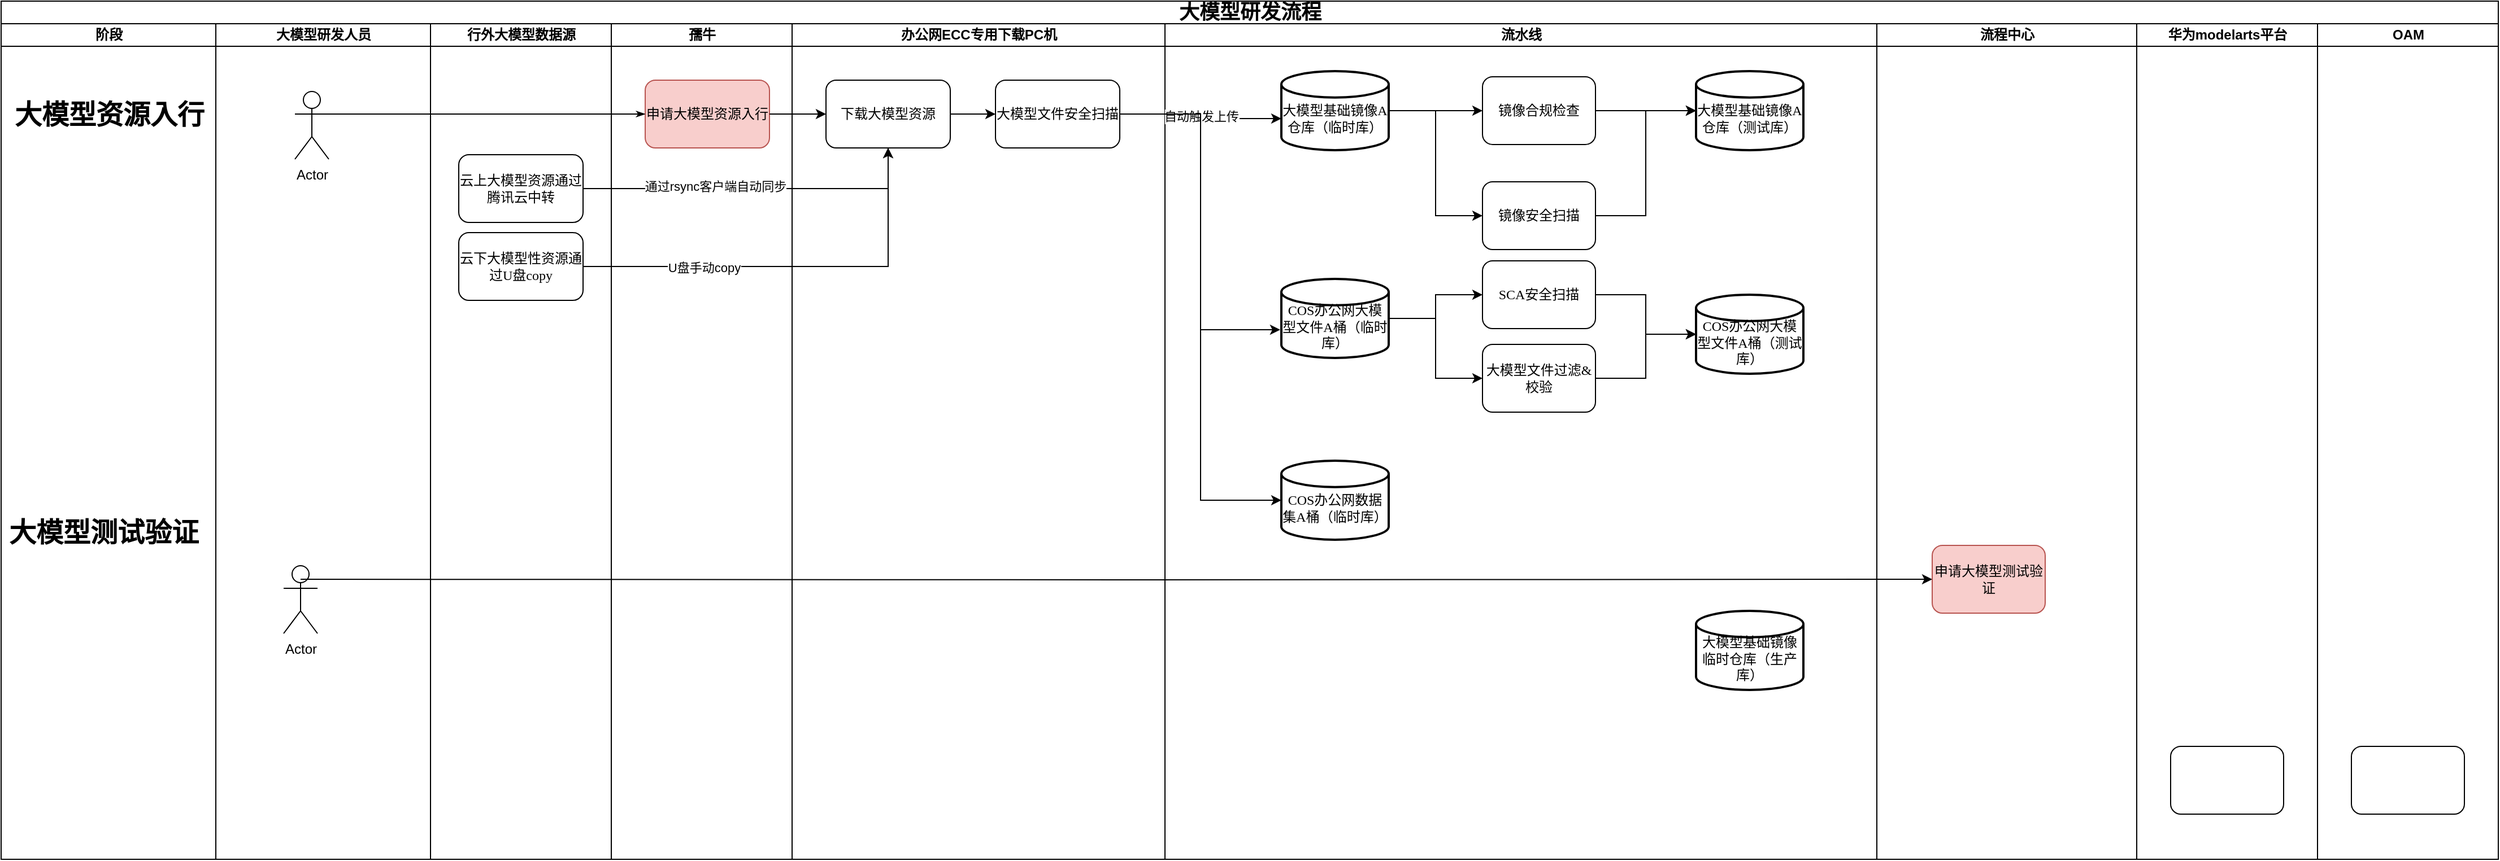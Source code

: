 <mxfile version="24.7.5">
  <diagram name="Page-1" id="74e2e168-ea6b-b213-b513-2b3c1d86103e">
    <mxGraphModel dx="1261" dy="1755" grid="1" gridSize="10" guides="1" tooltips="1" connect="1" arrows="1" fold="1" page="1" pageScale="1" pageWidth="1100" pageHeight="850" background="none" math="0" shadow="0">
      <root>
        <mxCell id="0" />
        <mxCell id="1" parent="0" />
        <mxCell id="77e6c97f196da883-1" value="&lt;font style=&quot;font-size: 18px;&quot;&gt;大模型研发流程&lt;/font&gt;" style="swimlane;html=1;childLayout=stackLayout;startSize=20;rounded=0;shadow=0;labelBackgroundColor=none;strokeWidth=1;fontFamily=Verdana;fontSize=8;align=center;" parent="1" vertex="1">
          <mxGeometry x="270" y="-130" width="2210" height="760" as="geometry" />
        </mxCell>
        <mxCell id="XLuVanogugk9uLcFc-F4-10" value="阶段" style="swimlane;html=1;startSize=20;" parent="77e6c97f196da883-1" vertex="1">
          <mxGeometry y="20" width="190" height="740" as="geometry">
            <mxRectangle y="20" width="40" height="730" as="alternateBounds" />
          </mxGeometry>
        </mxCell>
        <mxCell id="rp88k47jnL246jLWhkXU-3" value="&lt;h1 style=&quot;margin-top: 0px;&quot;&gt;大模型资源入行&lt;/h1&gt;" style="text;html=1;whiteSpace=wrap;overflow=hidden;rounded=0;" vertex="1" parent="XLuVanogugk9uLcFc-F4-10">
          <mxGeometry x="10" y="60" width="180" height="120" as="geometry" />
        </mxCell>
        <mxCell id="rp88k47jnL246jLWhkXU-6" value="&lt;h1 style=&quot;margin-top: 0px;&quot;&gt;大模型测试验证&lt;/h1&gt;" style="text;html=1;whiteSpace=wrap;overflow=hidden;rounded=0;" vertex="1" parent="XLuVanogugk9uLcFc-F4-10">
          <mxGeometry x="5" y="430" width="180" height="120" as="geometry" />
        </mxCell>
        <mxCell id="rp88k47jnL246jLWhkXU-1" value="大模型研发人员" style="swimlane;html=1;startSize=20;" vertex="1" parent="77e6c97f196da883-1">
          <mxGeometry x="190" y="20" width="190" height="740" as="geometry">
            <mxRectangle y="20" width="40" height="730" as="alternateBounds" />
          </mxGeometry>
        </mxCell>
        <mxCell id="XLuVanogugk9uLcFc-F4-15" value="Actor" style="shape=umlActor;verticalLabelPosition=bottom;verticalAlign=top;html=1;outlineConnect=0;" parent="rp88k47jnL246jLWhkXU-1" vertex="1">
          <mxGeometry x="70" y="60" width="30" height="60" as="geometry" />
        </mxCell>
        <mxCell id="rp88k47jnL246jLWhkXU-9" value="Actor" style="shape=umlActor;verticalLabelPosition=bottom;verticalAlign=top;html=1;outlineConnect=0;" vertex="1" parent="rp88k47jnL246jLWhkXU-1">
          <mxGeometry x="60" y="480" width="30" height="60" as="geometry" />
        </mxCell>
        <mxCell id="77e6c97f196da883-2" value="行外大模型数据源" style="swimlane;html=1;startSize=20;" parent="77e6c97f196da883-1" vertex="1">
          <mxGeometry x="380" y="20" width="160" height="740" as="geometry">
            <mxRectangle y="20" width="40" height="730" as="alternateBounds" />
          </mxGeometry>
        </mxCell>
        <mxCell id="XLuVanogugk9uLcFc-F4-23" value="&lt;span style=&quot;font-size: 12px;&quot;&gt;云上大模型资源通过腾讯云中转&lt;/span&gt;" style="rounded=1;whiteSpace=wrap;html=1;shadow=0;labelBackgroundColor=none;strokeWidth=1;fontFamily=Verdana;fontSize=8;align=center;" parent="77e6c97f196da883-2" vertex="1">
          <mxGeometry x="25" y="116" width="110" height="60" as="geometry" />
        </mxCell>
        <mxCell id="XLuVanogugk9uLcFc-F4-25" value="&lt;span style=&quot;font-size: 12px;&quot;&gt;云下大模型性资源通过U盘copy&lt;/span&gt;" style="rounded=1;whiteSpace=wrap;html=1;shadow=0;labelBackgroundColor=none;strokeWidth=1;fontFamily=Verdana;fontSize=8;align=center;" parent="77e6c97f196da883-2" vertex="1">
          <mxGeometry x="25" y="185" width="110" height="60" as="geometry" />
        </mxCell>
        <mxCell id="77e6c97f196da883-3" value="孺牛" style="swimlane;html=1;startSize=20;" parent="77e6c97f196da883-1" vertex="1">
          <mxGeometry x="540" y="20" width="160" height="740" as="geometry" />
        </mxCell>
        <mxCell id="XLuVanogugk9uLcFc-F4-18" value="&lt;font style=&quot;font-size: 12px;&quot;&gt;申请大模型资源入行&lt;/font&gt;" style="rounded=1;whiteSpace=wrap;html=1;shadow=0;labelBackgroundColor=none;strokeWidth=1;fontFamily=Verdana;fontSize=8;align=center;fillColor=#f8cecc;strokeColor=#b85450;" parent="77e6c97f196da883-3" vertex="1">
          <mxGeometry x="30" y="50" width="110" height="60" as="geometry" />
        </mxCell>
        <mxCell id="77e6c97f196da883-4" value="办公网ECC专用下载PC机" style="swimlane;html=1;startSize=20;align=center;" parent="77e6c97f196da883-1" vertex="1">
          <mxGeometry x="700" y="20" width="330" height="740" as="geometry" />
        </mxCell>
        <mxCell id="XLuVanogugk9uLcFc-F4-30" style="edgeStyle=orthogonalEdgeStyle;rounded=0;orthogonalLoop=1;jettySize=auto;html=1;exitX=1;exitY=0.5;exitDx=0;exitDy=0;entryX=0;entryY=0.5;entryDx=0;entryDy=0;" parent="77e6c97f196da883-4" source="XLuVanogugk9uLcFc-F4-21" target="XLuVanogugk9uLcFc-F4-29" edge="1">
          <mxGeometry relative="1" as="geometry" />
        </mxCell>
        <mxCell id="XLuVanogugk9uLcFc-F4-21" value="&lt;font style=&quot;font-size: 12px;&quot;&gt;下载大模型资源&lt;/font&gt;" style="rounded=1;whiteSpace=wrap;html=1;shadow=0;labelBackgroundColor=none;strokeWidth=1;fontFamily=Verdana;fontSize=8;align=center;" parent="77e6c97f196da883-4" vertex="1">
          <mxGeometry x="30" y="50" width="110" height="60" as="geometry" />
        </mxCell>
        <mxCell id="XLuVanogugk9uLcFc-F4-29" value="&lt;font style=&quot;font-size: 12px;&quot;&gt;大模型文件安全扫描&lt;/font&gt;" style="rounded=1;whiteSpace=wrap;html=1;shadow=0;labelBackgroundColor=none;strokeWidth=1;fontFamily=Verdana;fontSize=8;align=center;" parent="77e6c97f196da883-4" vertex="1">
          <mxGeometry x="180" y="50" width="110" height="60" as="geometry" />
        </mxCell>
        <mxCell id="77e6c97f196da883-6" value="流水线" style="swimlane;html=1;startSize=20;" parent="77e6c97f196da883-1" vertex="1">
          <mxGeometry x="1030" y="20" width="630" height="740" as="geometry" />
        </mxCell>
        <mxCell id="XLuVanogugk9uLcFc-F4-50" style="edgeStyle=orthogonalEdgeStyle;rounded=0;orthogonalLoop=1;jettySize=auto;html=1;exitX=1;exitY=0.5;exitDx=0;exitDy=0;exitPerimeter=0;entryX=0;entryY=0.5;entryDx=0;entryDy=0;" parent="77e6c97f196da883-6" source="XLuVanogugk9uLcFc-F4-42" target="XLuVanogugk9uLcFc-F4-48" edge="1">
          <mxGeometry relative="1" as="geometry" />
        </mxCell>
        <mxCell id="XLuVanogugk9uLcFc-F4-51" style="edgeStyle=orthogonalEdgeStyle;rounded=0;orthogonalLoop=1;jettySize=auto;html=1;exitX=1;exitY=0.5;exitDx=0;exitDy=0;exitPerimeter=0;entryX=0;entryY=0.5;entryDx=0;entryDy=0;" parent="77e6c97f196da883-6" source="XLuVanogugk9uLcFc-F4-42" target="XLuVanogugk9uLcFc-F4-49" edge="1">
          <mxGeometry relative="1" as="geometry" />
        </mxCell>
        <mxCell id="XLuVanogugk9uLcFc-F4-42" value="&lt;div&gt;&lt;br&gt;&lt;/div&gt;&lt;span style=&quot;font-family: Verdana;&quot;&gt;大模型基础镜像A仓库（临时库）&lt;/span&gt;" style="strokeWidth=2;html=1;shape=mxgraph.flowchart.database;whiteSpace=wrap;" parent="77e6c97f196da883-6" vertex="1">
          <mxGeometry x="103" y="42" width="95" height="70" as="geometry" />
        </mxCell>
        <mxCell id="XLuVanogugk9uLcFc-F4-57" style="edgeStyle=orthogonalEdgeStyle;rounded=0;orthogonalLoop=1;jettySize=auto;html=1;exitX=1;exitY=0.5;exitDx=0;exitDy=0;exitPerimeter=0;" parent="77e6c97f196da883-6" source="XLuVanogugk9uLcFc-F4-43" target="XLuVanogugk9uLcFc-F4-55" edge="1">
          <mxGeometry relative="1" as="geometry" />
        </mxCell>
        <mxCell id="XLuVanogugk9uLcFc-F4-58" style="edgeStyle=orthogonalEdgeStyle;rounded=0;orthogonalLoop=1;jettySize=auto;html=1;exitX=1;exitY=0.5;exitDx=0;exitDy=0;exitPerimeter=0;entryX=0;entryY=0.5;entryDx=0;entryDy=0;" parent="77e6c97f196da883-6" source="XLuVanogugk9uLcFc-F4-43" target="XLuVanogugk9uLcFc-F4-56" edge="1">
          <mxGeometry relative="1" as="geometry" />
        </mxCell>
        <mxCell id="XLuVanogugk9uLcFc-F4-43" value="&lt;span style=&quot;font-family: Verdana;&quot;&gt;&lt;br class=&quot;Apple-interchange-newline&quot;&gt;COS办公网大模型文件A桶&lt;/span&gt;&lt;span style=&quot;background-color: initial; font-family: Verdana;&quot;&gt;（临时库）&lt;/span&gt;" style="strokeWidth=2;html=1;shape=mxgraph.flowchart.database;whiteSpace=wrap;" parent="77e6c97f196da883-6" vertex="1">
          <mxGeometry x="103" y="226" width="95" height="70" as="geometry" />
        </mxCell>
        <mxCell id="XLuVanogugk9uLcFc-F4-45" value="&lt;div&gt;&lt;span style=&quot;font-family: Verdana; background-color: initial;&quot;&gt;&lt;br&gt;&lt;/span&gt;&lt;/div&gt;&lt;span style=&quot;font-family: Verdana; background-color: initial;&quot;&gt;COS办公网数据集A桶（临时库）&lt;/span&gt;" style="strokeWidth=2;html=1;shape=mxgraph.flowchart.database;whiteSpace=wrap;" parent="77e6c97f196da883-6" vertex="1">
          <mxGeometry x="103" y="387" width="95" height="70" as="geometry" />
        </mxCell>
        <mxCell id="XLuVanogugk9uLcFc-F4-53" style="edgeStyle=orthogonalEdgeStyle;rounded=0;orthogonalLoop=1;jettySize=auto;html=1;exitX=1;exitY=0.5;exitDx=0;exitDy=0;" parent="77e6c97f196da883-6" source="XLuVanogugk9uLcFc-F4-48" target="XLuVanogugk9uLcFc-F4-52" edge="1">
          <mxGeometry relative="1" as="geometry" />
        </mxCell>
        <mxCell id="XLuVanogugk9uLcFc-F4-48" value="&lt;span style=&quot;font-size: 12px;&quot;&gt;镜像合规检查&lt;/span&gt;" style="rounded=1;whiteSpace=wrap;html=1;shadow=0;labelBackgroundColor=none;strokeWidth=1;fontFamily=Verdana;fontSize=8;align=center;" parent="77e6c97f196da883-6" vertex="1">
          <mxGeometry x="281" y="47" width="100" height="60" as="geometry" />
        </mxCell>
        <mxCell id="XLuVanogugk9uLcFc-F4-49" value="&lt;span style=&quot;font-size: 12px;&quot;&gt;镜像安全扫描&lt;/span&gt;" style="rounded=1;whiteSpace=wrap;html=1;shadow=0;labelBackgroundColor=none;strokeWidth=1;fontFamily=Verdana;fontSize=8;align=center;" parent="77e6c97f196da883-6" vertex="1">
          <mxGeometry x="281" y="140" width="100" height="60" as="geometry" />
        </mxCell>
        <mxCell id="XLuVanogugk9uLcFc-F4-52" value="&lt;div&gt;&lt;br&gt;&lt;/div&gt;&lt;span style=&quot;font-family: Verdana;&quot;&gt;大模型基础镜像A仓库（测试库）&lt;/span&gt;" style="strokeWidth=2;html=1;shape=mxgraph.flowchart.database;whiteSpace=wrap;" parent="77e6c97f196da883-6" vertex="1">
          <mxGeometry x="470" y="42" width="95" height="70" as="geometry" />
        </mxCell>
        <mxCell id="XLuVanogugk9uLcFc-F4-54" style="edgeStyle=orthogonalEdgeStyle;rounded=0;orthogonalLoop=1;jettySize=auto;html=1;exitX=1;exitY=0.5;exitDx=0;exitDy=0;entryX=0;entryY=0.5;entryDx=0;entryDy=0;entryPerimeter=0;" parent="77e6c97f196da883-6" source="XLuVanogugk9uLcFc-F4-49" target="XLuVanogugk9uLcFc-F4-52" edge="1">
          <mxGeometry relative="1" as="geometry" />
        </mxCell>
        <mxCell id="XLuVanogugk9uLcFc-F4-55" value="&lt;span style=&quot;font-size: 12px;&quot;&gt;SCA安全扫描&lt;/span&gt;" style="rounded=1;whiteSpace=wrap;html=1;shadow=0;labelBackgroundColor=none;strokeWidth=1;fontFamily=Verdana;fontSize=8;align=center;" parent="77e6c97f196da883-6" vertex="1">
          <mxGeometry x="281" y="210" width="100" height="60" as="geometry" />
        </mxCell>
        <mxCell id="XLuVanogugk9uLcFc-F4-56" value="&lt;span style=&quot;font-size: 12px;&quot;&gt;大模型文件过滤&amp;amp;校验&lt;/span&gt;" style="rounded=1;whiteSpace=wrap;html=1;shadow=0;labelBackgroundColor=none;strokeWidth=1;fontFamily=Verdana;fontSize=8;align=center;" parent="77e6c97f196da883-6" vertex="1">
          <mxGeometry x="281" y="284" width="100" height="60" as="geometry" />
        </mxCell>
        <mxCell id="XLuVanogugk9uLcFc-F4-59" value="&lt;span style=&quot;font-family: Verdana;&quot;&gt;&lt;br class=&quot;Apple-interchange-newline&quot;&gt;COS办公网大模型文件A桶&lt;/span&gt;&lt;span style=&quot;background-color: initial; font-family: Verdana;&quot;&gt;（测试库）&lt;/span&gt;" style="strokeWidth=2;html=1;shape=mxgraph.flowchart.database;whiteSpace=wrap;" parent="77e6c97f196da883-6" vertex="1">
          <mxGeometry x="470" y="240" width="95" height="70" as="geometry" />
        </mxCell>
        <mxCell id="XLuVanogugk9uLcFc-F4-60" style="edgeStyle=orthogonalEdgeStyle;rounded=0;orthogonalLoop=1;jettySize=auto;html=1;exitX=1;exitY=0.5;exitDx=0;exitDy=0;entryX=0;entryY=0.5;entryDx=0;entryDy=0;entryPerimeter=0;" parent="77e6c97f196da883-6" source="XLuVanogugk9uLcFc-F4-55" target="XLuVanogugk9uLcFc-F4-59" edge="1">
          <mxGeometry relative="1" as="geometry" />
        </mxCell>
        <mxCell id="XLuVanogugk9uLcFc-F4-61" style="edgeStyle=orthogonalEdgeStyle;rounded=0;orthogonalLoop=1;jettySize=auto;html=1;exitX=1;exitY=0.5;exitDx=0;exitDy=0;entryX=0;entryY=0.5;entryDx=0;entryDy=0;entryPerimeter=0;" parent="77e6c97f196da883-6" source="XLuVanogugk9uLcFc-F4-56" target="XLuVanogugk9uLcFc-F4-59" edge="1">
          <mxGeometry relative="1" as="geometry" />
        </mxCell>
        <mxCell id="rp88k47jnL246jLWhkXU-14" value="&lt;div&gt;&lt;br&gt;&lt;/div&gt;&lt;span style=&quot;font-family: Verdana;&quot;&gt;大模型基础镜像临时仓库（生产库）&lt;/span&gt;" style="strokeWidth=2;html=1;shape=mxgraph.flowchart.database;whiteSpace=wrap;" vertex="1" parent="77e6c97f196da883-6">
          <mxGeometry x="470" y="520" width="95" height="70" as="geometry" />
        </mxCell>
        <mxCell id="rp88k47jnL246jLWhkXU-4" value="流程中心" style="swimlane;html=1;startSize=20;" vertex="1" parent="77e6c97f196da883-1">
          <mxGeometry x="1660" y="20" width="230" height="740" as="geometry" />
        </mxCell>
        <mxCell id="rp88k47jnL246jLWhkXU-5" value="&lt;font style=&quot;font-size: 12px;&quot;&gt;申请大模型测试验证&lt;/font&gt;" style="rounded=1;whiteSpace=wrap;html=1;shadow=0;labelBackgroundColor=none;strokeWidth=1;fontFamily=Verdana;fontSize=8;align=center;fillColor=#f8cecc;strokeColor=#b85450;" vertex="1" parent="rp88k47jnL246jLWhkXU-4">
          <mxGeometry x="49" y="462" width="100" height="60" as="geometry" />
        </mxCell>
        <mxCell id="77e6c97f196da883-7" value="华为modelarts平台" style="swimlane;html=1;startSize=20;" parent="77e6c97f196da883-1" vertex="1">
          <mxGeometry x="1890" y="20" width="160" height="740" as="geometry" />
        </mxCell>
        <mxCell id="77e6c97f196da883-24" value="" style="rounded=1;whiteSpace=wrap;html=1;shadow=0;labelBackgroundColor=none;strokeWidth=1;fontFamily=Verdana;fontSize=8;align=center;" parent="77e6c97f196da883-7" vertex="1">
          <mxGeometry x="30" y="640" width="100" height="60" as="geometry" />
        </mxCell>
        <mxCell id="XLuVanogugk9uLcFc-F4-1" value="OAM" style="swimlane;html=1;startSize=20;" parent="77e6c97f196da883-1" vertex="1">
          <mxGeometry x="2050" y="20" width="160" height="740" as="geometry" />
        </mxCell>
        <mxCell id="XLuVanogugk9uLcFc-F4-2" value="" style="rounded=1;whiteSpace=wrap;html=1;shadow=0;labelBackgroundColor=none;strokeWidth=1;fontFamily=Verdana;fontSize=8;align=center;" parent="XLuVanogugk9uLcFc-F4-1" vertex="1">
          <mxGeometry x="30" y="640" width="100" height="60" as="geometry" />
        </mxCell>
        <mxCell id="77e6c97f196da883-28" style="edgeStyle=orthogonalEdgeStyle;rounded=1;html=1;labelBackgroundColor=none;startArrow=none;startFill=0;startSize=5;endArrow=classicThin;endFill=1;endSize=5;jettySize=auto;orthogonalLoop=1;strokeWidth=1;fontFamily=Verdana;fontSize=8;exitX=1;exitY=0.333;exitDx=0;exitDy=0;exitPerimeter=0;entryX=0;entryY=0.5;entryDx=0;entryDy=0;" parent="77e6c97f196da883-1" source="XLuVanogugk9uLcFc-F4-15" target="XLuVanogugk9uLcFc-F4-18" edge="1">
          <mxGeometry relative="1" as="geometry">
            <mxPoint x="125" y="110" as="sourcePoint" />
            <mxPoint x="340" y="100" as="targetPoint" />
          </mxGeometry>
        </mxCell>
        <mxCell id="XLuVanogugk9uLcFc-F4-22" style="edgeStyle=orthogonalEdgeStyle;rounded=0;orthogonalLoop=1;jettySize=auto;html=1;exitX=1;exitY=0.5;exitDx=0;exitDy=0;" parent="77e6c97f196da883-1" source="XLuVanogugk9uLcFc-F4-18" target="XLuVanogugk9uLcFc-F4-21" edge="1">
          <mxGeometry relative="1" as="geometry" />
        </mxCell>
        <mxCell id="XLuVanogugk9uLcFc-F4-24" style="edgeStyle=orthogonalEdgeStyle;rounded=0;orthogonalLoop=1;jettySize=auto;html=1;exitX=1;exitY=0.5;exitDx=0;exitDy=0;" parent="77e6c97f196da883-1" source="XLuVanogugk9uLcFc-F4-23" target="XLuVanogugk9uLcFc-F4-21" edge="1">
          <mxGeometry relative="1" as="geometry" />
        </mxCell>
        <mxCell id="XLuVanogugk9uLcFc-F4-31" value="通过rsync客户端自动同步" style="edgeLabel;html=1;align=center;verticalAlign=middle;resizable=0;points=[];" parent="XLuVanogugk9uLcFc-F4-24" vertex="1" connectable="0">
          <mxGeometry x="-0.245" y="2" relative="1" as="geometry">
            <mxPoint x="1" as="offset" />
          </mxGeometry>
        </mxCell>
        <mxCell id="XLuVanogugk9uLcFc-F4-26" style="edgeStyle=orthogonalEdgeStyle;rounded=0;orthogonalLoop=1;jettySize=auto;html=1;exitX=1;exitY=0.5;exitDx=0;exitDy=0;entryX=0.5;entryY=1;entryDx=0;entryDy=0;" parent="77e6c97f196da883-1" source="XLuVanogugk9uLcFc-F4-25" target="XLuVanogugk9uLcFc-F4-21" edge="1">
          <mxGeometry relative="1" as="geometry" />
        </mxCell>
        <mxCell id="XLuVanogugk9uLcFc-F4-32" value="U盘手动copy" style="edgeLabel;html=1;align=center;verticalAlign=middle;resizable=0;points=[];" parent="XLuVanogugk9uLcFc-F4-26" vertex="1" connectable="0">
          <mxGeometry x="-0.432" y="-1" relative="1" as="geometry">
            <mxPoint as="offset" />
          </mxGeometry>
        </mxCell>
        <mxCell id="XLuVanogugk9uLcFc-F4-41" value="自动触发上传" style="edgeStyle=orthogonalEdgeStyle;rounded=0;orthogonalLoop=1;jettySize=auto;html=1;exitX=1;exitY=0.5;exitDx=0;exitDy=0;entryX=0;entryY=0.6;entryDx=0;entryDy=0;entryPerimeter=0;" parent="77e6c97f196da883-1" source="XLuVanogugk9uLcFc-F4-29" target="XLuVanogugk9uLcFc-F4-42" edge="1">
          <mxGeometry relative="1" as="geometry">
            <mxPoint x="840" y="100" as="targetPoint" />
          </mxGeometry>
        </mxCell>
        <mxCell id="XLuVanogugk9uLcFc-F4-44" style="edgeStyle=orthogonalEdgeStyle;rounded=0;orthogonalLoop=1;jettySize=auto;html=1;exitX=1;exitY=0.5;exitDx=0;exitDy=0;entryX=-0.011;entryY=0.643;entryDx=0;entryDy=0;entryPerimeter=0;" parent="77e6c97f196da883-1" source="XLuVanogugk9uLcFc-F4-29" target="XLuVanogugk9uLcFc-F4-43" edge="1">
          <mxGeometry relative="1" as="geometry" />
        </mxCell>
        <mxCell id="XLuVanogugk9uLcFc-F4-46" style="edgeStyle=orthogonalEdgeStyle;rounded=0;orthogonalLoop=1;jettySize=auto;html=1;exitX=1;exitY=0.5;exitDx=0;exitDy=0;entryX=0;entryY=0.5;entryDx=0;entryDy=0;entryPerimeter=0;" parent="77e6c97f196da883-1" source="XLuVanogugk9uLcFc-F4-29" target="XLuVanogugk9uLcFc-F4-45" edge="1">
          <mxGeometry relative="1" as="geometry" />
        </mxCell>
        <mxCell id="rp88k47jnL246jLWhkXU-11" style="edgeStyle=orthogonalEdgeStyle;rounded=0;orthogonalLoop=1;jettySize=auto;html=1;exitX=0.5;exitY=0.5;exitDx=0;exitDy=0;exitPerimeter=0;entryX=0;entryY=0.5;entryDx=0;entryDy=0;" edge="1" parent="77e6c97f196da883-1" target="rp88k47jnL246jLWhkXU-5">
          <mxGeometry relative="1" as="geometry">
            <mxPoint x="265" y="512" as="sourcePoint" />
          </mxGeometry>
        </mxCell>
      </root>
    </mxGraphModel>
  </diagram>
</mxfile>
